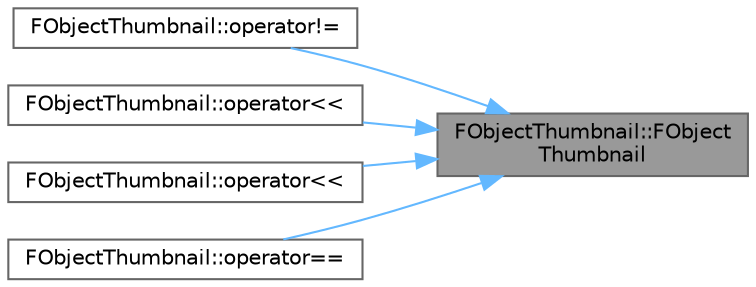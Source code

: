 digraph "FObjectThumbnail::FObjectThumbnail"
{
 // INTERACTIVE_SVG=YES
 // LATEX_PDF_SIZE
  bgcolor="transparent";
  edge [fontname=Helvetica,fontsize=10,labelfontname=Helvetica,labelfontsize=10];
  node [fontname=Helvetica,fontsize=10,shape=box,height=0.2,width=0.4];
  rankdir="RL";
  Node1 [id="Node000001",label="FObjectThumbnail::FObject\lThumbnail",height=0.2,width=0.4,color="gray40", fillcolor="grey60", style="filled", fontcolor="black",tooltip="Default constructor."];
  Node1 -> Node2 [id="edge1_Node000001_Node000002",dir="back",color="steelblue1",style="solid",tooltip=" "];
  Node2 [id="Node000002",label="FObjectThumbnail::operator!=",height=0.2,width=0.4,color="grey40", fillcolor="white", style="filled",URL="$d8/dfe/classFObjectThumbnail.html#af608781187aadd49db65703fe58782cd",tooltip=" "];
  Node1 -> Node3 [id="edge2_Node000001_Node000003",dir="back",color="steelblue1",style="solid",tooltip=" "];
  Node3 [id="Node000003",label="FObjectThumbnail::operator\<\<",height=0.2,width=0.4,color="grey40", fillcolor="white", style="filled",URL="$d8/dfe/classFObjectThumbnail.html#ae4bf26caae02e63ab4e4b126b9aa21f7",tooltip=" "];
  Node1 -> Node4 [id="edge3_Node000001_Node000004",dir="back",color="steelblue1",style="solid",tooltip=" "];
  Node4 [id="Node000004",label="FObjectThumbnail::operator\<\<",height=0.2,width=0.4,color="grey40", fillcolor="white", style="filled",URL="$d8/dfe/classFObjectThumbnail.html#aa525230719b0e426a5c84d4224eccc43",tooltip="I/O operator."];
  Node1 -> Node5 [id="edge4_Node000001_Node000005",dir="back",color="steelblue1",style="solid",tooltip=" "];
  Node5 [id="Node000005",label="FObjectThumbnail::operator==",height=0.2,width=0.4,color="grey40", fillcolor="white", style="filled",URL="$d8/dfe/classFObjectThumbnail.html#a8975c1c5afbb2a50a19b2c8098d5135a",tooltip="Comparison operator."];
}
